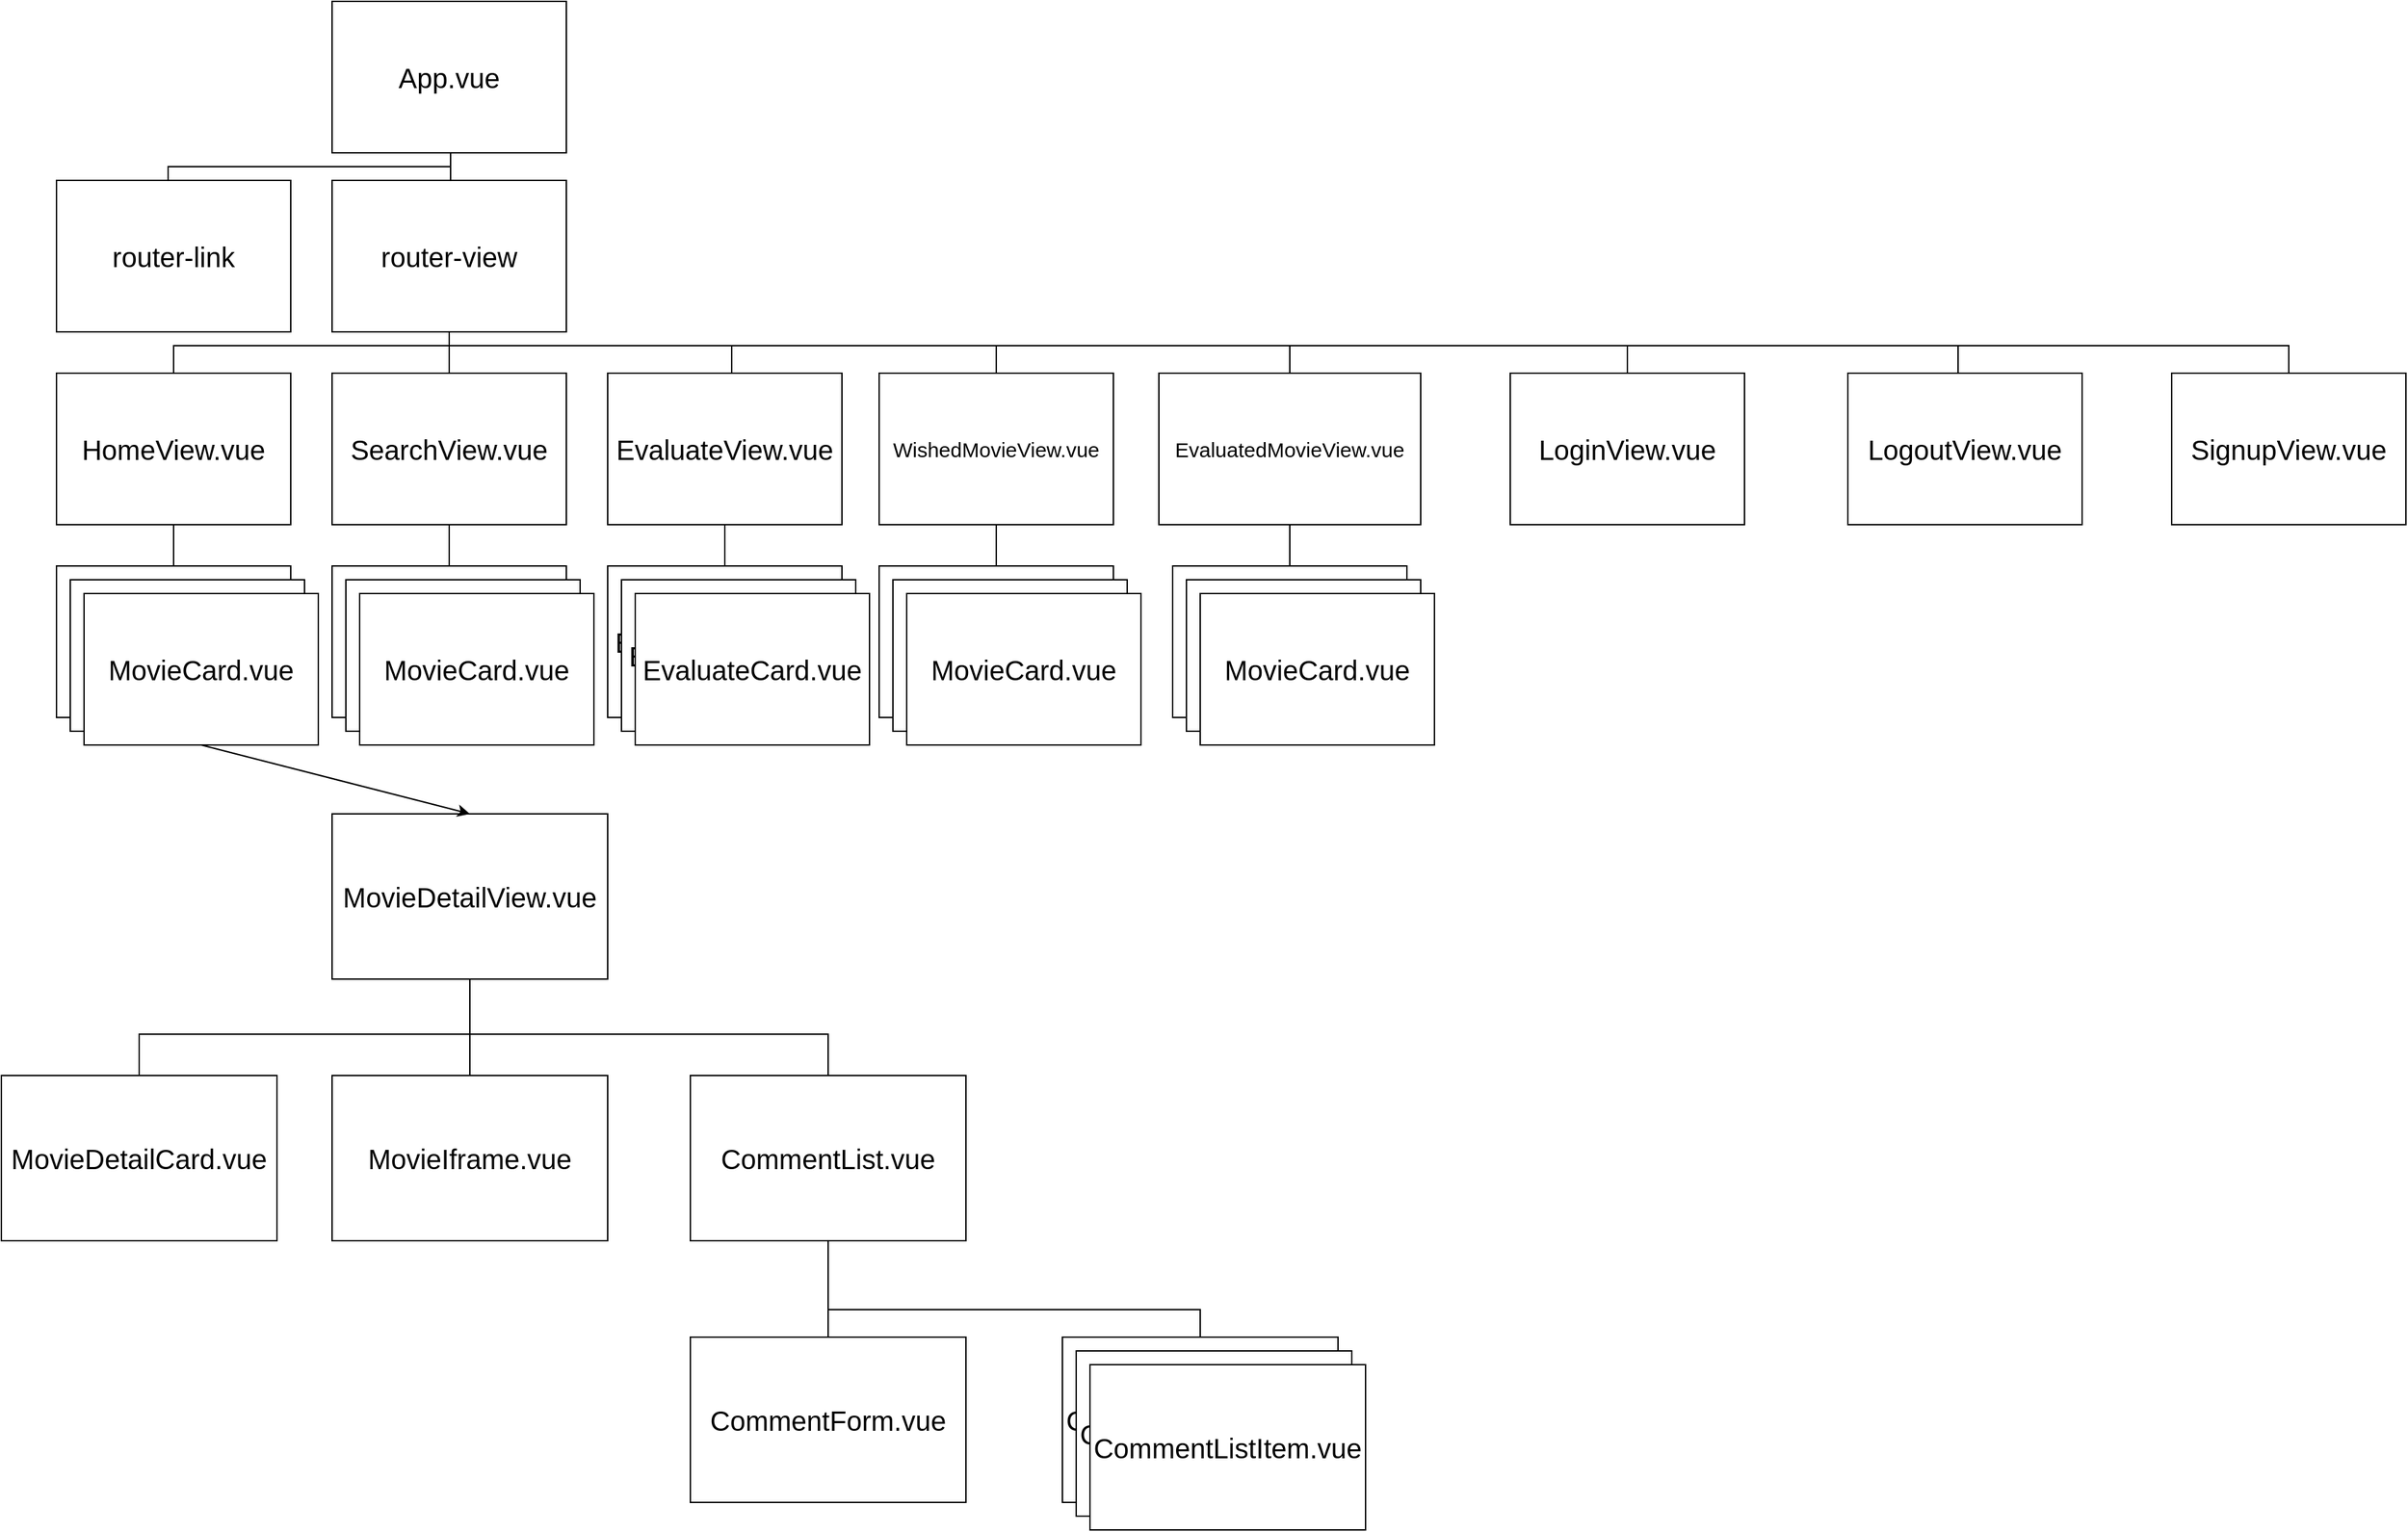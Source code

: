 <mxfile version="18.0.8" type="github">
  <diagram id="vCJKHM8MTHylu7gDaNj6" name="Page-1">
    <mxGraphModel dx="1422" dy="762" grid="1" gridSize="10" guides="1" tooltips="1" connect="1" arrows="1" fold="1" page="1" pageScale="1" pageWidth="827" pageHeight="1169" math="0" shadow="0">
      <root>
        <mxCell id="0" />
        <mxCell id="1" parent="0" />
        <mxCell id="g4FmbD9YvOIgmVQWyCMX-17" value="&lt;font style=&quot;font-size: 20px;&quot;&gt;App.vue&lt;/font&gt;" style="rounded=0;whiteSpace=wrap;html=1;" parent="1" vertex="1">
          <mxGeometry x="260" y="10" width="170" height="110" as="geometry" />
        </mxCell>
        <mxCell id="g4FmbD9YvOIgmVQWyCMX-20" value="&lt;font style=&quot;font-size: 20px;&quot;&gt;router-view&lt;br&gt;&lt;/font&gt;" style="rounded=0;whiteSpace=wrap;html=1;" parent="1" vertex="1">
          <mxGeometry x="260" y="140" width="170" height="110" as="geometry" />
        </mxCell>
        <mxCell id="g4FmbD9YvOIgmVQWyCMX-21" value="&lt;font style=&quot;font-size: 20px;&quot;&gt;router-link&lt;/font&gt;" style="rounded=0;whiteSpace=wrap;html=1;" parent="1" vertex="1">
          <mxGeometry x="60" y="140" width="170" height="110" as="geometry" />
        </mxCell>
        <mxCell id="g4FmbD9YvOIgmVQWyCMX-22" value="&lt;font style=&quot;font-size: 20px;&quot;&gt;SearchView.vue&lt;br&gt;&lt;/font&gt;" style="rounded=0;whiteSpace=wrap;html=1;" parent="1" vertex="1">
          <mxGeometry x="260" y="280" width="170" height="110" as="geometry" />
        </mxCell>
        <mxCell id="g4FmbD9YvOIgmVQWyCMX-23" value="&lt;font style=&quot;font-size: 20px;&quot;&gt;HomeView.vue&lt;br&gt;&lt;/font&gt;" style="rounded=0;whiteSpace=wrap;html=1;" parent="1" vertex="1">
          <mxGeometry x="60" y="280" width="170" height="110" as="geometry" />
        </mxCell>
        <mxCell id="g4FmbD9YvOIgmVQWyCMX-24" value="&lt;font style=&quot;font-size: 20px;&quot;&gt;EvaluateView.vue&lt;br&gt;&lt;/font&gt;" style="rounded=0;whiteSpace=wrap;html=1;" parent="1" vertex="1">
          <mxGeometry x="460" y="280" width="170" height="110" as="geometry" />
        </mxCell>
        <mxCell id="g4FmbD9YvOIgmVQWyCMX-25" value="&lt;font style=&quot;&quot;&gt;&lt;font style=&quot;font-size: 15px;&quot;&gt;WishedMovieView.vue&lt;/font&gt;&lt;br&gt;&lt;/font&gt;" style="rounded=0;whiteSpace=wrap;html=1;" parent="1" vertex="1">
          <mxGeometry x="657" y="280" width="170" height="110" as="geometry" />
        </mxCell>
        <mxCell id="g4FmbD9YvOIgmVQWyCMX-26" value="&lt;font style=&quot;&quot;&gt;&lt;font style=&quot;font-size: 15px;&quot;&gt;EvaluatedMovieView.vue&lt;/font&gt;&lt;br&gt;&lt;/font&gt;" style="rounded=0;whiteSpace=wrap;html=1;" parent="1" vertex="1">
          <mxGeometry x="860" y="280" width="190" height="110" as="geometry" />
        </mxCell>
        <mxCell id="g4FmbD9YvOIgmVQWyCMX-27" value="&lt;font style=&quot;font-size: 20px;&quot;&gt;MovieCard.vue&lt;br&gt;&lt;/font&gt;" style="rounded=0;whiteSpace=wrap;html=1;" parent="1" vertex="1">
          <mxGeometry x="60" y="420" width="170" height="110" as="geometry" />
        </mxCell>
        <mxCell id="g4FmbD9YvOIgmVQWyCMX-28" value="&lt;font style=&quot;font-size: 20px;&quot;&gt;MovieCard.vue&lt;br&gt;&lt;/font&gt;" style="rounded=0;whiteSpace=wrap;html=1;" parent="1" vertex="1">
          <mxGeometry x="70" y="430" width="170" height="110" as="geometry" />
        </mxCell>
        <mxCell id="g4FmbD9YvOIgmVQWyCMX-29" value="&lt;font style=&quot;font-size: 20px;&quot;&gt;MovieCard.vue&lt;br&gt;&lt;/font&gt;" style="rounded=0;whiteSpace=wrap;html=1;" parent="1" vertex="1">
          <mxGeometry x="80" y="440" width="170" height="110" as="geometry" />
        </mxCell>
        <mxCell id="g4FmbD9YvOIgmVQWyCMX-30" value="&lt;font style=&quot;font-size: 20px;&quot;&gt;MovieCard.vue&lt;br&gt;&lt;/font&gt;" style="rounded=0;whiteSpace=wrap;html=1;" parent="1" vertex="1">
          <mxGeometry x="260" y="420" width="170" height="110" as="geometry" />
        </mxCell>
        <mxCell id="g4FmbD9YvOIgmVQWyCMX-31" value="&lt;font style=&quot;font-size: 20px;&quot;&gt;MovieCard.vue&lt;br&gt;&lt;/font&gt;" style="rounded=0;whiteSpace=wrap;html=1;" parent="1" vertex="1">
          <mxGeometry x="270" y="430" width="170" height="110" as="geometry" />
        </mxCell>
        <mxCell id="g4FmbD9YvOIgmVQWyCMX-32" value="&lt;font style=&quot;font-size: 20px;&quot;&gt;MovieCard.vue&lt;br&gt;&lt;/font&gt;" style="rounded=0;whiteSpace=wrap;html=1;" parent="1" vertex="1">
          <mxGeometry x="280" y="440" width="170" height="110" as="geometry" />
        </mxCell>
        <mxCell id="g4FmbD9YvOIgmVQWyCMX-33" value="&lt;font style=&quot;font-size: 20px;&quot;&gt;EvaluateCard.vue&lt;br&gt;&lt;/font&gt;" style="rounded=0;whiteSpace=wrap;html=1;" parent="1" vertex="1">
          <mxGeometry x="460" y="420" width="170" height="110" as="geometry" />
        </mxCell>
        <mxCell id="g4FmbD9YvOIgmVQWyCMX-34" value="&lt;font style=&quot;font-size: 20px;&quot;&gt;EvaluateCard.vue&lt;br&gt;&lt;/font&gt;" style="rounded=0;whiteSpace=wrap;html=1;" parent="1" vertex="1">
          <mxGeometry x="470" y="430" width="170" height="110" as="geometry" />
        </mxCell>
        <mxCell id="g4FmbD9YvOIgmVQWyCMX-35" value="&lt;font style=&quot;font-size: 20px;&quot;&gt;EvaluateCard.vue&lt;br&gt;&lt;/font&gt;" style="rounded=0;whiteSpace=wrap;html=1;" parent="1" vertex="1">
          <mxGeometry x="480" y="440" width="170" height="110" as="geometry" />
        </mxCell>
        <mxCell id="g4FmbD9YvOIgmVQWyCMX-36" value="&lt;font style=&quot;font-size: 20px;&quot;&gt;MovieCard.vue&lt;br&gt;&lt;/font&gt;" style="rounded=0;whiteSpace=wrap;html=1;" parent="1" vertex="1">
          <mxGeometry x="657" y="420" width="170" height="110" as="geometry" />
        </mxCell>
        <mxCell id="g4FmbD9YvOIgmVQWyCMX-37" value="&lt;font style=&quot;font-size: 20px;&quot;&gt;MovieCard.vue&lt;br&gt;&lt;/font&gt;" style="rounded=0;whiteSpace=wrap;html=1;" parent="1" vertex="1">
          <mxGeometry x="667" y="430" width="170" height="110" as="geometry" />
        </mxCell>
        <mxCell id="g4FmbD9YvOIgmVQWyCMX-38" value="&lt;font style=&quot;font-size: 20px;&quot;&gt;MovieCard.vue&lt;br&gt;&lt;/font&gt;" style="rounded=0;whiteSpace=wrap;html=1;" parent="1" vertex="1">
          <mxGeometry x="677" y="440" width="170" height="110" as="geometry" />
        </mxCell>
        <mxCell id="g4FmbD9YvOIgmVQWyCMX-39" value="&lt;font style=&quot;font-size: 20px;&quot;&gt;MovieCard.vue&lt;br&gt;&lt;/font&gt;" style="rounded=0;whiteSpace=wrap;html=1;" parent="1" vertex="1">
          <mxGeometry x="870" y="420" width="170" height="110" as="geometry" />
        </mxCell>
        <mxCell id="g4FmbD9YvOIgmVQWyCMX-40" value="&lt;font style=&quot;font-size: 20px;&quot;&gt;MovieCard.vue&lt;br&gt;&lt;/font&gt;" style="rounded=0;whiteSpace=wrap;html=1;" parent="1" vertex="1">
          <mxGeometry x="880" y="430" width="170" height="110" as="geometry" />
        </mxCell>
        <mxCell id="g4FmbD9YvOIgmVQWyCMX-41" value="&lt;font style=&quot;font-size: 20px;&quot;&gt;MovieCard.vue&lt;br&gt;&lt;/font&gt;" style="rounded=0;whiteSpace=wrap;html=1;" parent="1" vertex="1">
          <mxGeometry x="890" y="440" width="170" height="110" as="geometry" />
        </mxCell>
        <mxCell id="g4FmbD9YvOIgmVQWyCMX-44" value="" style="endArrow=none;html=1;rounded=0;fontSize=20;" parent="1" edge="1">
          <mxGeometry width="50" height="50" relative="1" as="geometry">
            <mxPoint x="346" y="140" as="sourcePoint" />
            <mxPoint x="346" y="120" as="targetPoint" />
          </mxGeometry>
        </mxCell>
        <mxCell id="g4FmbD9YvOIgmVQWyCMX-47" value="" style="endArrow=none;html=1;rounded=0;fontSize=20;entryX=0.5;entryY=1;entryDx=0;entryDy=0;exitX=0.5;exitY=0;exitDx=0;exitDy=0;" parent="1" source="g4FmbD9YvOIgmVQWyCMX-22" target="g4FmbD9YvOIgmVQWyCMX-20" edge="1">
          <mxGeometry width="50" height="50" relative="1" as="geometry">
            <mxPoint x="320" y="290" as="sourcePoint" />
            <mxPoint x="370" y="240" as="targetPoint" />
          </mxGeometry>
        </mxCell>
        <mxCell id="g4FmbD9YvOIgmVQWyCMX-49" value="" style="endArrow=none;html=1;rounded=0;fontSize=20;exitX=0.5;exitY=0;exitDx=0;exitDy=0;" parent="1" edge="1">
          <mxGeometry width="50" height="50" relative="1" as="geometry">
            <mxPoint x="141" y="140" as="sourcePoint" />
            <mxPoint x="346" y="130" as="targetPoint" />
            <Array as="points">
              <mxPoint x="141" y="130" />
            </Array>
          </mxGeometry>
        </mxCell>
        <mxCell id="g4FmbD9YvOIgmVQWyCMX-52" value="" style="endArrow=none;html=1;rounded=0;fontSize=20;exitX=0.5;exitY=0;exitDx=0;exitDy=0;entryX=0.5;entryY=0;entryDx=0;entryDy=0;" parent="1" source="g4FmbD9YvOIgmVQWyCMX-23" target="g4FmbD9YvOIgmVQWyCMX-26" edge="1">
          <mxGeometry width="50" height="50" relative="1" as="geometry">
            <mxPoint x="120" y="300" as="sourcePoint" />
            <mxPoint x="960" y="260" as="targetPoint" />
            <Array as="points">
              <mxPoint x="145" y="260" />
              <mxPoint x="955" y="260" />
            </Array>
          </mxGeometry>
        </mxCell>
        <mxCell id="g4FmbD9YvOIgmVQWyCMX-54" value="" style="endArrow=none;html=1;rounded=0;fontSize=20;" parent="1" edge="1">
          <mxGeometry width="50" height="50" relative="1" as="geometry">
            <mxPoint x="550" y="280" as="sourcePoint" />
            <mxPoint x="550" y="260" as="targetPoint" />
          </mxGeometry>
        </mxCell>
        <mxCell id="g4FmbD9YvOIgmVQWyCMX-55" value="" style="endArrow=none;html=1;rounded=0;fontSize=20;exitX=0.5;exitY=0;exitDx=0;exitDy=0;" parent="1" source="g4FmbD9YvOIgmVQWyCMX-25" edge="1">
          <mxGeometry width="50" height="50" relative="1" as="geometry">
            <mxPoint x="720" y="310" as="sourcePoint" />
            <mxPoint x="742" y="260" as="targetPoint" />
          </mxGeometry>
        </mxCell>
        <mxCell id="g4FmbD9YvOIgmVQWyCMX-56" value="" style="endArrow=none;html=1;rounded=0;fontSize=20;entryX=0.5;entryY=1;entryDx=0;entryDy=0;exitX=0.5;exitY=0;exitDx=0;exitDy=0;" parent="1" source="g4FmbD9YvOIgmVQWyCMX-27" target="g4FmbD9YvOIgmVQWyCMX-23" edge="1">
          <mxGeometry width="50" height="50" relative="1" as="geometry">
            <mxPoint x="130" y="430" as="sourcePoint" />
            <mxPoint x="180" y="380" as="targetPoint" />
          </mxGeometry>
        </mxCell>
        <mxCell id="g4FmbD9YvOIgmVQWyCMX-57" value="" style="endArrow=none;html=1;rounded=0;fontSize=20;entryX=0.5;entryY=1;entryDx=0;entryDy=0;exitX=0.5;exitY=0;exitDx=0;exitDy=0;" parent="1" source="g4FmbD9YvOIgmVQWyCMX-30" target="g4FmbD9YvOIgmVQWyCMX-22" edge="1">
          <mxGeometry width="50" height="50" relative="1" as="geometry">
            <mxPoint x="320" y="430" as="sourcePoint" />
            <mxPoint x="370" y="380" as="targetPoint" />
          </mxGeometry>
        </mxCell>
        <mxCell id="g4FmbD9YvOIgmVQWyCMX-58" value="" style="endArrow=none;html=1;rounded=0;fontSize=20;entryX=0.5;entryY=1;entryDx=0;entryDy=0;" parent="1" target="g4FmbD9YvOIgmVQWyCMX-24" edge="1">
          <mxGeometry width="50" height="50" relative="1" as="geometry">
            <mxPoint x="545" y="420" as="sourcePoint" />
            <mxPoint x="590" y="380" as="targetPoint" />
          </mxGeometry>
        </mxCell>
        <mxCell id="g4FmbD9YvOIgmVQWyCMX-59" value="" style="endArrow=none;html=1;rounded=0;fontSize=20;entryX=0.5;entryY=1;entryDx=0;entryDy=0;exitX=0.5;exitY=0;exitDx=0;exitDy=0;" parent="1" source="g4FmbD9YvOIgmVQWyCMX-36" target="g4FmbD9YvOIgmVQWyCMX-25" edge="1">
          <mxGeometry width="50" height="50" relative="1" as="geometry">
            <mxPoint x="730" y="430" as="sourcePoint" />
            <mxPoint x="780" y="380" as="targetPoint" />
          </mxGeometry>
        </mxCell>
        <mxCell id="g4FmbD9YvOIgmVQWyCMX-62" value="" style="endArrow=none;html=1;rounded=0;fontSize=20;entryX=0.5;entryY=1;entryDx=0;entryDy=0;exitX=0.5;exitY=0;exitDx=0;exitDy=0;" parent="1" source="g4FmbD9YvOIgmVQWyCMX-39" target="g4FmbD9YvOIgmVQWyCMX-26" edge="1">
          <mxGeometry width="50" height="50" relative="1" as="geometry">
            <mxPoint x="930" y="430" as="sourcePoint" />
            <mxPoint x="980" y="380" as="targetPoint" />
          </mxGeometry>
        </mxCell>
        <mxCell id="g4FmbD9YvOIgmVQWyCMX-63" value="MovieDetailView.vue" style="rounded=0;whiteSpace=wrap;html=1;fontSize=20;" parent="1" vertex="1">
          <mxGeometry x="260" y="600" width="200" height="120" as="geometry" />
        </mxCell>
        <mxCell id="g4FmbD9YvOIgmVQWyCMX-64" value="" style="endArrow=classic;html=1;rounded=0;fontSize=20;exitX=0.5;exitY=1;exitDx=0;exitDy=0;entryX=0.5;entryY=0;entryDx=0;entryDy=0;" parent="1" source="g4FmbD9YvOIgmVQWyCMX-29" target="g4FmbD9YvOIgmVQWyCMX-63" edge="1">
          <mxGeometry width="50" height="50" relative="1" as="geometry">
            <mxPoint x="390" y="730" as="sourcePoint" />
            <mxPoint x="440" y="680" as="targetPoint" />
          </mxGeometry>
        </mxCell>
        <mxCell id="g4FmbD9YvOIgmVQWyCMX-66" value="MovieDetailCard.vue" style="rounded=0;whiteSpace=wrap;html=1;fontSize=20;" parent="1" vertex="1">
          <mxGeometry x="20" y="790" width="200" height="120" as="geometry" />
        </mxCell>
        <mxCell id="g4FmbD9YvOIgmVQWyCMX-67" value="MovieIframe.vue" style="rounded=0;whiteSpace=wrap;html=1;fontSize=20;" parent="1" vertex="1">
          <mxGeometry x="260" y="790" width="200" height="120" as="geometry" />
        </mxCell>
        <mxCell id="g4FmbD9YvOIgmVQWyCMX-68" value="CommentList.vue" style="rounded=0;whiteSpace=wrap;html=1;fontSize=20;" parent="1" vertex="1">
          <mxGeometry x="520" y="790" width="200" height="120" as="geometry" />
        </mxCell>
        <mxCell id="g4FmbD9YvOIgmVQWyCMX-69" value="" style="endArrow=none;html=1;rounded=0;fontSize=20;entryX=0.5;entryY=1;entryDx=0;entryDy=0;exitX=0.5;exitY=0;exitDx=0;exitDy=0;" parent="1" source="g4FmbD9YvOIgmVQWyCMX-67" target="g4FmbD9YvOIgmVQWyCMX-63" edge="1">
          <mxGeometry width="50" height="50" relative="1" as="geometry">
            <mxPoint x="340" y="790" as="sourcePoint" />
            <mxPoint x="390" y="740" as="targetPoint" />
          </mxGeometry>
        </mxCell>
        <mxCell id="g4FmbD9YvOIgmVQWyCMX-70" value="" style="endArrow=none;html=1;rounded=0;fontSize=20;entryX=0.5;entryY=0;entryDx=0;entryDy=0;exitX=0.5;exitY=0;exitDx=0;exitDy=0;" parent="1" source="g4FmbD9YvOIgmVQWyCMX-66" target="g4FmbD9YvOIgmVQWyCMX-68" edge="1">
          <mxGeometry width="50" height="50" relative="1" as="geometry">
            <mxPoint x="90" y="800" as="sourcePoint" />
            <mxPoint x="140" y="750" as="targetPoint" />
            <Array as="points">
              <mxPoint x="120" y="760" />
              <mxPoint x="620" y="760" />
            </Array>
          </mxGeometry>
        </mxCell>
        <mxCell id="g4FmbD9YvOIgmVQWyCMX-72" value="CommentListItem.vue" style="rounded=0;whiteSpace=wrap;html=1;fontSize=20;" parent="1" vertex="1">
          <mxGeometry x="790" y="980" width="200" height="120" as="geometry" />
        </mxCell>
        <mxCell id="g4FmbD9YvOIgmVQWyCMX-73" value="CommentForm.vue" style="rounded=0;whiteSpace=wrap;html=1;fontSize=20;" parent="1" vertex="1">
          <mxGeometry x="520" y="980" width="200" height="120" as="geometry" />
        </mxCell>
        <mxCell id="g4FmbD9YvOIgmVQWyCMX-74" value="CommentListItem.vue" style="rounded=0;whiteSpace=wrap;html=1;fontSize=20;" parent="1" vertex="1">
          <mxGeometry x="800" y="990" width="200" height="120" as="geometry" />
        </mxCell>
        <mxCell id="g4FmbD9YvOIgmVQWyCMX-75" value="CommentListItem.vue" style="rounded=0;whiteSpace=wrap;html=1;fontSize=20;" parent="1" vertex="1">
          <mxGeometry x="810" y="1000" width="200" height="120" as="geometry" />
        </mxCell>
        <mxCell id="g4FmbD9YvOIgmVQWyCMX-76" value="" style="endArrow=none;html=1;rounded=0;fontSize=20;entryX=0.5;entryY=1;entryDx=0;entryDy=0;exitX=0.5;exitY=0;exitDx=0;exitDy=0;" parent="1" source="g4FmbD9YvOIgmVQWyCMX-73" target="g4FmbD9YvOIgmVQWyCMX-68" edge="1">
          <mxGeometry width="50" height="50" relative="1" as="geometry">
            <mxPoint x="390" y="1030" as="sourcePoint" />
            <mxPoint x="440" y="980" as="targetPoint" />
          </mxGeometry>
        </mxCell>
        <mxCell id="g4FmbD9YvOIgmVQWyCMX-77" value="" style="endArrow=none;html=1;rounded=0;fontSize=20;entryX=0.5;entryY=0;entryDx=0;entryDy=0;" parent="1" target="g4FmbD9YvOIgmVQWyCMX-72" edge="1">
          <mxGeometry width="50" height="50" relative="1" as="geometry">
            <mxPoint x="620" y="980" as="sourcePoint" />
            <mxPoint x="920" y="930" as="targetPoint" />
            <Array as="points">
              <mxPoint x="620" y="960" />
              <mxPoint x="890" y="960" />
            </Array>
          </mxGeometry>
        </mxCell>
        <mxCell id="g4FmbD9YvOIgmVQWyCMX-79" value="&lt;font style=&quot;font-size: 20px;&quot;&gt;LoginView.vue&lt;br&gt;&lt;/font&gt;" style="rounded=0;whiteSpace=wrap;html=1;" parent="1" vertex="1">
          <mxGeometry x="1115" y="280" width="170" height="110" as="geometry" />
        </mxCell>
        <mxCell id="g4FmbD9YvOIgmVQWyCMX-80" value="&lt;font style=&quot;font-size: 20px;&quot;&gt;LogoutView.vue&lt;br&gt;&lt;/font&gt;" style="rounded=0;whiteSpace=wrap;html=1;" parent="1" vertex="1">
          <mxGeometry x="1360" y="280" width="170" height="110" as="geometry" />
        </mxCell>
        <mxCell id="g4FmbD9YvOIgmVQWyCMX-81" value="&lt;font style=&quot;font-size: 20px;&quot;&gt;SignupView.vue&lt;br&gt;&lt;/font&gt;" style="rounded=0;whiteSpace=wrap;html=1;" parent="1" vertex="1">
          <mxGeometry x="1595" y="280" width="170" height="110" as="geometry" />
        </mxCell>
        <mxCell id="g4FmbD9YvOIgmVQWyCMX-82" value="" style="endArrow=none;html=1;rounded=0;fontSize=20;entryX=0.5;entryY=0;entryDx=0;entryDy=0;exitX=0.5;exitY=0;exitDx=0;exitDy=0;" parent="1" source="g4FmbD9YvOIgmVQWyCMX-79" target="g4FmbD9YvOIgmVQWyCMX-81" edge="1">
          <mxGeometry width="50" height="50" relative="1" as="geometry">
            <mxPoint x="1210" y="330" as="sourcePoint" />
            <mxPoint x="1260" y="280" as="targetPoint" />
            <Array as="points">
              <mxPoint x="1200" y="260" />
              <mxPoint x="1680" y="260" />
            </Array>
          </mxGeometry>
        </mxCell>
        <mxCell id="g4FmbD9YvOIgmVQWyCMX-83" value="" style="endArrow=none;html=1;rounded=0;fontSize=20;" parent="1" edge="1">
          <mxGeometry width="50" height="50" relative="1" as="geometry">
            <mxPoint x="950" y="260" as="sourcePoint" />
            <mxPoint x="1210" y="260" as="targetPoint" />
          </mxGeometry>
        </mxCell>
        <mxCell id="g4FmbD9YvOIgmVQWyCMX-84" value="" style="endArrow=none;html=1;rounded=0;fontSize=20;" parent="1" edge="1">
          <mxGeometry width="50" height="50" relative="1" as="geometry">
            <mxPoint x="1440" y="280" as="sourcePoint" />
            <mxPoint x="1440" y="260" as="targetPoint" />
          </mxGeometry>
        </mxCell>
      </root>
    </mxGraphModel>
  </diagram>
</mxfile>
